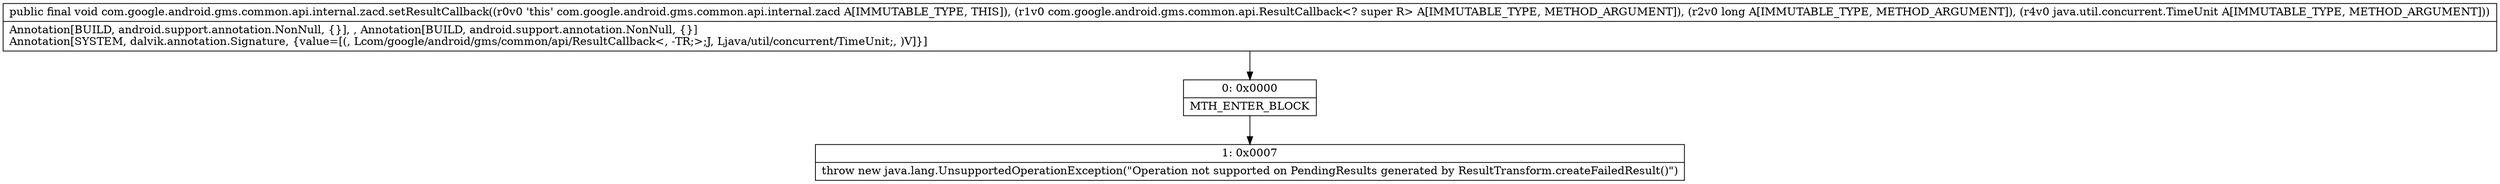 digraph "CFG forcom.google.android.gms.common.api.internal.zacd.setResultCallback(Lcom\/google\/android\/gms\/common\/api\/ResultCallback;JLjava\/util\/concurrent\/TimeUnit;)V" {
Node_0 [shape=record,label="{0\:\ 0x0000|MTH_ENTER_BLOCK\l}"];
Node_1 [shape=record,label="{1\:\ 0x0007|throw new java.lang.UnsupportedOperationException(\"Operation not supported on PendingResults generated by ResultTransform.createFailedResult()\")\l}"];
MethodNode[shape=record,label="{public final void com.google.android.gms.common.api.internal.zacd.setResultCallback((r0v0 'this' com.google.android.gms.common.api.internal.zacd A[IMMUTABLE_TYPE, THIS]), (r1v0 com.google.android.gms.common.api.ResultCallback\<? super R\> A[IMMUTABLE_TYPE, METHOD_ARGUMENT]), (r2v0 long A[IMMUTABLE_TYPE, METHOD_ARGUMENT]), (r4v0 java.util.concurrent.TimeUnit A[IMMUTABLE_TYPE, METHOD_ARGUMENT]))  | Annotation[BUILD, android.support.annotation.NonNull, \{\}], , Annotation[BUILD, android.support.annotation.NonNull, \{\}]\lAnnotation[SYSTEM, dalvik.annotation.Signature, \{value=[(, Lcom\/google\/android\/gms\/common\/api\/ResultCallback\<, \-TR;\>;J, Ljava\/util\/concurrent\/TimeUnit;, )V]\}]\l}"];
MethodNode -> Node_0;
Node_0 -> Node_1;
}

